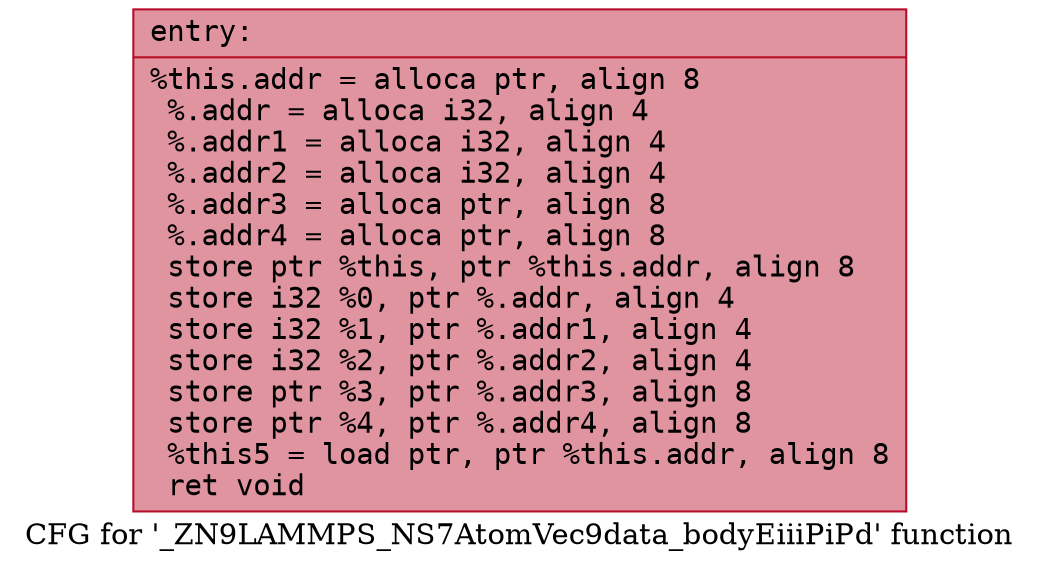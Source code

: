 digraph "CFG for '_ZN9LAMMPS_NS7AtomVec9data_bodyEiiiPiPd' function" {
	label="CFG for '_ZN9LAMMPS_NS7AtomVec9data_bodyEiiiPiPd' function";

	Node0x55c2b6777390 [shape=record,color="#b70d28ff", style=filled, fillcolor="#b70d2870" fontname="Courier",label="{entry:\l|  %this.addr = alloca ptr, align 8\l  %.addr = alloca i32, align 4\l  %.addr1 = alloca i32, align 4\l  %.addr2 = alloca i32, align 4\l  %.addr3 = alloca ptr, align 8\l  %.addr4 = alloca ptr, align 8\l  store ptr %this, ptr %this.addr, align 8\l  store i32 %0, ptr %.addr, align 4\l  store i32 %1, ptr %.addr1, align 4\l  store i32 %2, ptr %.addr2, align 4\l  store ptr %3, ptr %.addr3, align 8\l  store ptr %4, ptr %.addr4, align 8\l  %this5 = load ptr, ptr %this.addr, align 8\l  ret void\l}"];
}
